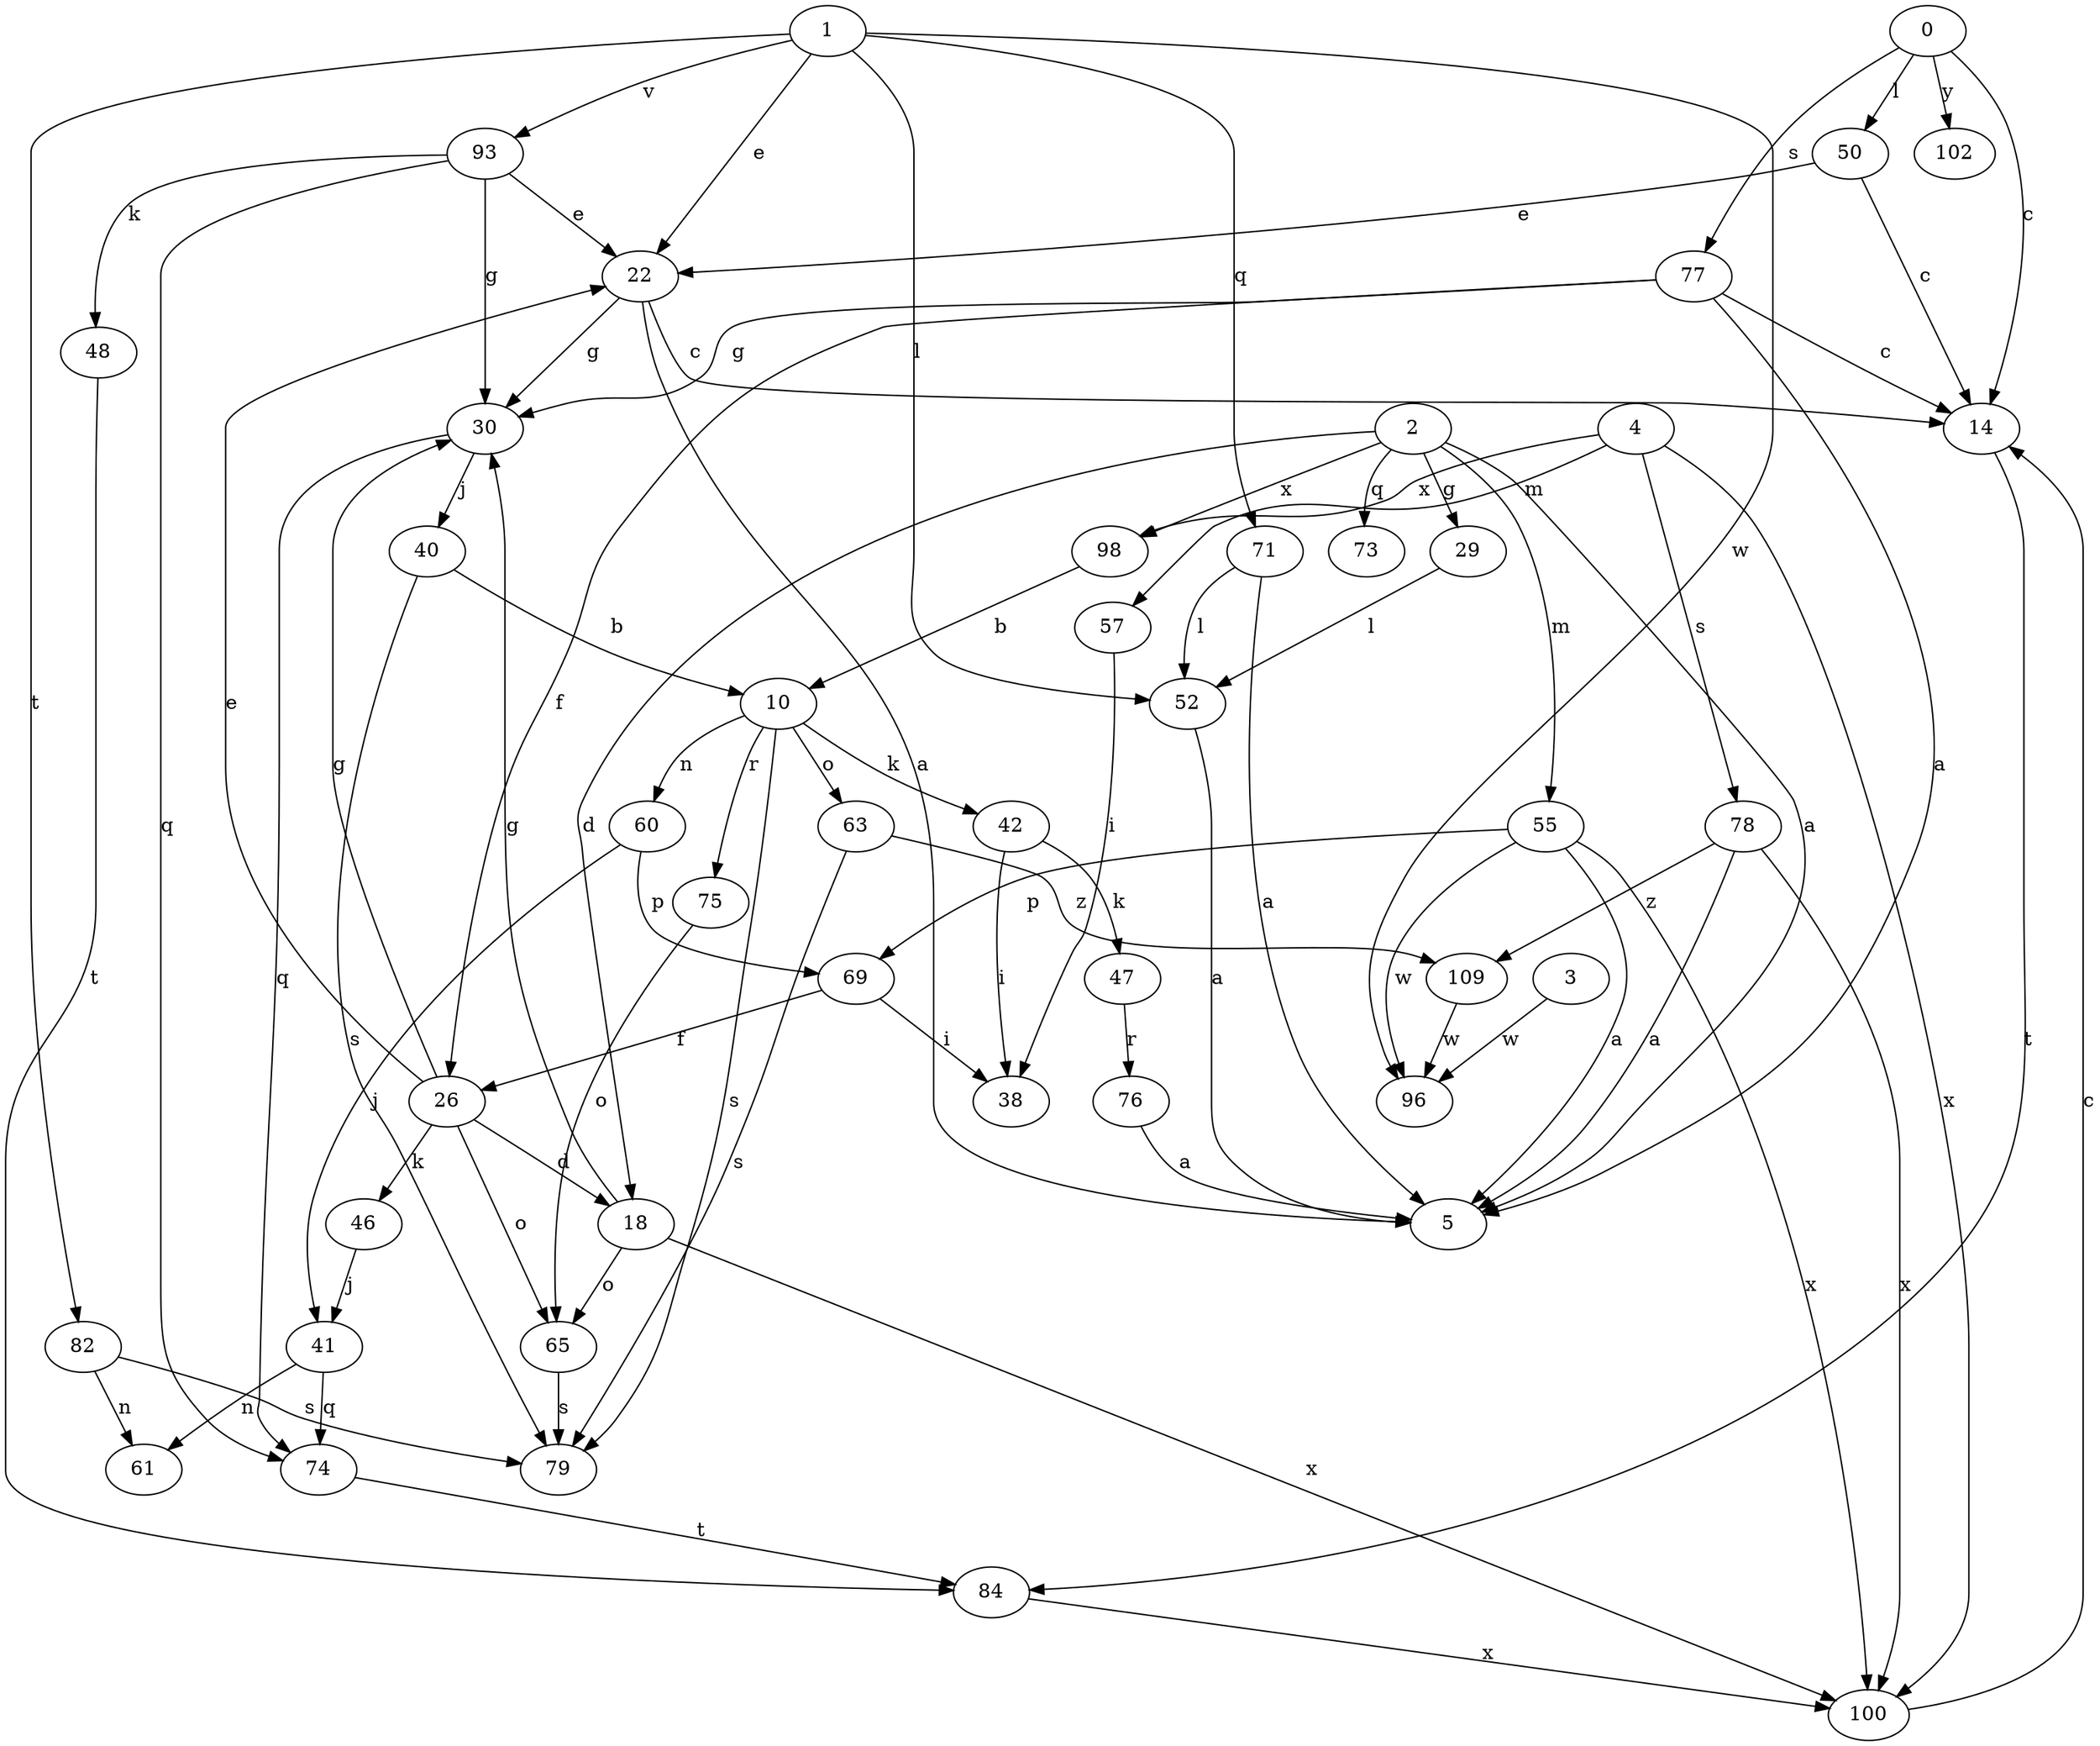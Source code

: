 strict digraph  {
1;
0;
2;
3;
4;
5;
10;
14;
18;
22;
26;
29;
30;
38;
40;
41;
42;
46;
47;
48;
50;
52;
55;
57;
60;
61;
63;
65;
69;
71;
73;
74;
75;
76;
77;
78;
79;
82;
84;
93;
96;
98;
100;
102;
109;
1 -> 22  [label=e];
1 -> 52  [label=l];
1 -> 71  [label=q];
1 -> 82  [label=t];
1 -> 93  [label=v];
1 -> 96  [label=w];
0 -> 14  [label=c];
0 -> 50  [label=l];
0 -> 77  [label=s];
0 -> 102  [label=y];
2 -> 5  [label=a];
2 -> 18  [label=d];
2 -> 29  [label=g];
2 -> 55  [label=m];
2 -> 73  [label=q];
2 -> 98  [label=x];
3 -> 96  [label=w];
4 -> 57  [label=m];
4 -> 78  [label=s];
4 -> 98  [label=x];
4 -> 100  [label=x];
10 -> 42  [label=k];
10 -> 60  [label=n];
10 -> 63  [label=o];
10 -> 75  [label=r];
10 -> 79  [label=s];
14 -> 84  [label=t];
18 -> 30  [label=g];
18 -> 65  [label=o];
18 -> 100  [label=x];
22 -> 5  [label=a];
22 -> 14  [label=c];
22 -> 30  [label=g];
26 -> 18  [label=d];
26 -> 22  [label=e];
26 -> 30  [label=g];
26 -> 46  [label=k];
26 -> 65  [label=o];
29 -> 52  [label=l];
30 -> 40  [label=j];
30 -> 74  [label=q];
40 -> 10  [label=b];
40 -> 79  [label=s];
41 -> 61  [label=n];
41 -> 74  [label=q];
42 -> 38  [label=i];
42 -> 47  [label=k];
46 -> 41  [label=j];
47 -> 76  [label=r];
48 -> 84  [label=t];
50 -> 14  [label=c];
50 -> 22  [label=e];
52 -> 5  [label=a];
55 -> 5  [label=a];
55 -> 69  [label=p];
55 -> 96  [label=w];
55 -> 100  [label=x];
57 -> 38  [label=i];
60 -> 41  [label=j];
60 -> 69  [label=p];
63 -> 79  [label=s];
63 -> 109  [label=z];
65 -> 79  [label=s];
69 -> 26  [label=f];
69 -> 38  [label=i];
71 -> 5  [label=a];
71 -> 52  [label=l];
74 -> 84  [label=t];
75 -> 65  [label=o];
76 -> 5  [label=a];
77 -> 5  [label=a];
77 -> 14  [label=c];
77 -> 26  [label=f];
77 -> 30  [label=g];
78 -> 5  [label=a];
78 -> 100  [label=x];
78 -> 109  [label=z];
82 -> 61  [label=n];
82 -> 79  [label=s];
84 -> 100  [label=x];
93 -> 22  [label=e];
93 -> 30  [label=g];
93 -> 48  [label=k];
93 -> 74  [label=q];
98 -> 10  [label=b];
100 -> 14  [label=c];
109 -> 96  [label=w];
}
